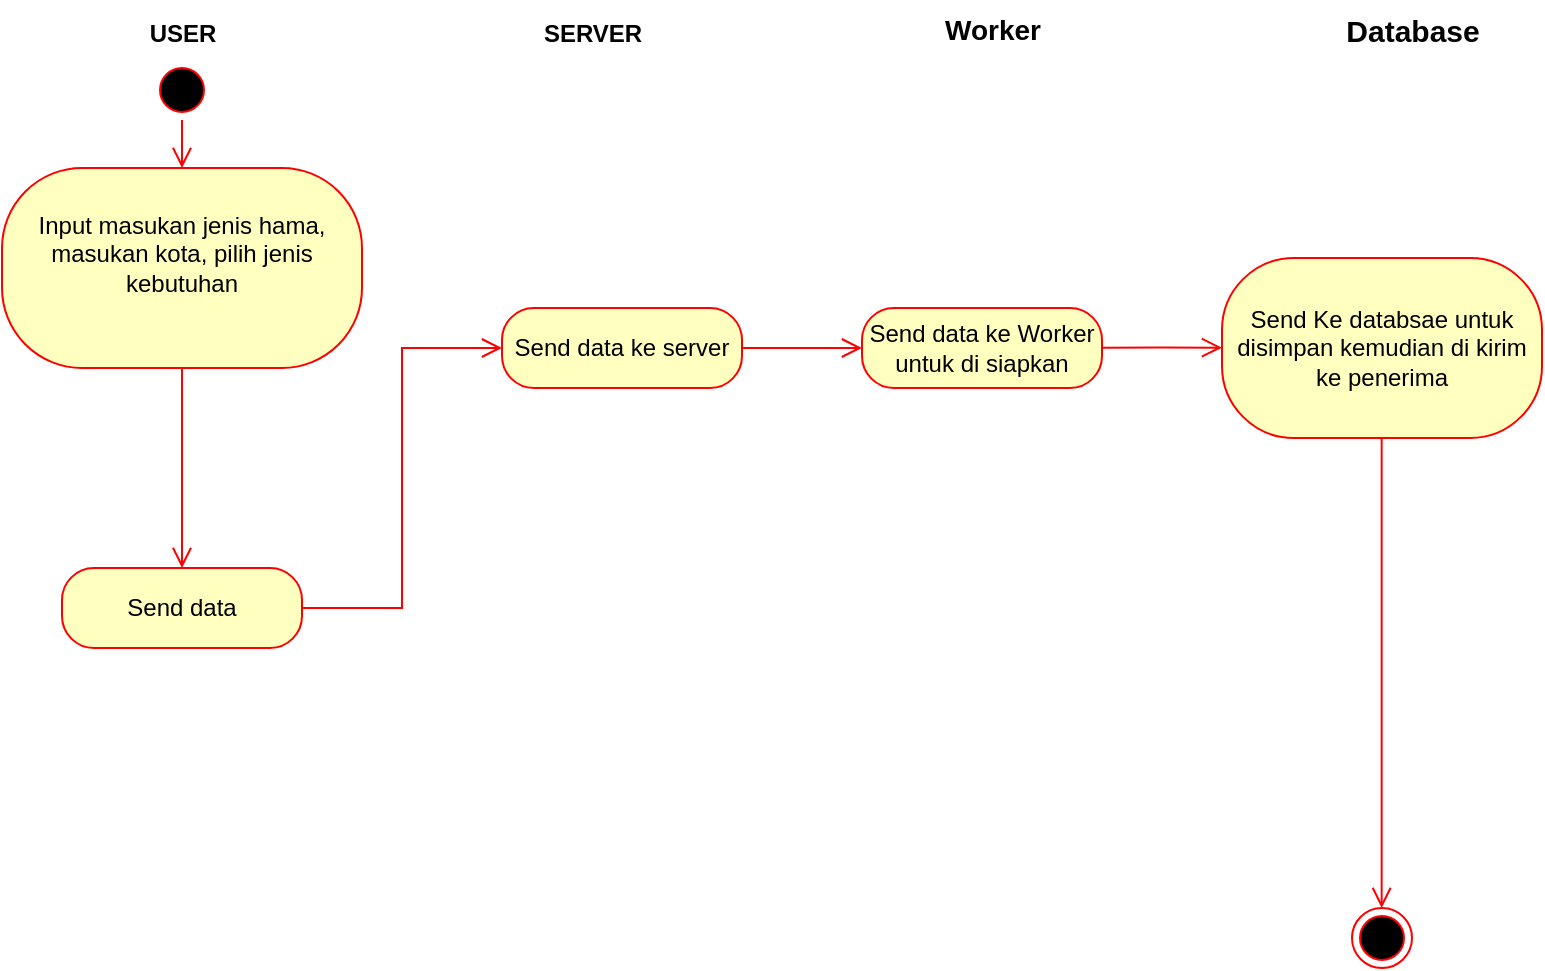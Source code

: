 <mxfile version="24.7.8" pages="2">
  <diagram name="Page-1" id="4rGjodRsTPPC2vz77WWb">
    <mxGraphModel dx="1434" dy="818" grid="1" gridSize="10" guides="1" tooltips="1" connect="1" arrows="1" fold="1" page="1" pageScale="1" pageWidth="850" pageHeight="1100" math="0" shadow="0">
      <root>
        <mxCell id="0" />
        <mxCell id="1" parent="0" />
        <mxCell id="UDhdAV5JtU_Sa8sB4PR5-5" value="" style="ellipse;html=1;shape=startState;fillColor=#000000;strokeColor=#ff0000;" parent="1" vertex="1">
          <mxGeometry x="85" y="426" width="30" height="30" as="geometry" />
        </mxCell>
        <mxCell id="UDhdAV5JtU_Sa8sB4PR5-6" value="" style="edgeStyle=orthogonalEdgeStyle;html=1;verticalAlign=bottom;endArrow=open;endSize=8;strokeColor=#ff0000;rounded=0;" parent="1" source="UDhdAV5JtU_Sa8sB4PR5-5" target="UDhdAV5JtU_Sa8sB4PR5-8" edge="1">
          <mxGeometry relative="1" as="geometry">
            <mxPoint x="70" y="510" as="targetPoint" />
          </mxGeometry>
        </mxCell>
        <mxCell id="UDhdAV5JtU_Sa8sB4PR5-7" value="USER" style="text;align=center;fontStyle=1;verticalAlign=middle;spacingLeft=3;spacingRight=3;strokeColor=none;rotatable=0;points=[[0,0.5],[1,0.5]];portConstraint=eastwest;html=1;" parent="1" vertex="1">
          <mxGeometry x="75" y="400" width="50" height="26" as="geometry" />
        </mxCell>
        <mxCell id="UDhdAV5JtU_Sa8sB4PR5-8" value="Input masukan jenis hama,&lt;div&gt;masukan kota, pilih jenis kebutuhan&lt;/div&gt;&lt;div&gt;&lt;br&gt;&lt;/div&gt;" style="rounded=1;whiteSpace=wrap;html=1;arcSize=40;fontColor=#000000;fillColor=#ffffc0;strokeColor=#ff0000;" parent="1" vertex="1">
          <mxGeometry x="10" y="480" width="180" height="100" as="geometry" />
        </mxCell>
        <mxCell id="UDhdAV5JtU_Sa8sB4PR5-9" value="" style="edgeStyle=orthogonalEdgeStyle;html=1;verticalAlign=bottom;endArrow=open;endSize=8;strokeColor=#ff0000;rounded=0;" parent="1" source="UDhdAV5JtU_Sa8sB4PR5-8" target="UDhdAV5JtU_Sa8sB4PR5-10" edge="1">
          <mxGeometry relative="1" as="geometry">
            <mxPoint x="75" y="630" as="targetPoint" />
          </mxGeometry>
        </mxCell>
        <mxCell id="UDhdAV5JtU_Sa8sB4PR5-10" value="Send data" style="rounded=1;whiteSpace=wrap;html=1;arcSize=40;fontColor=#000000;fillColor=#ffffc0;strokeColor=#ff0000;" parent="1" vertex="1">
          <mxGeometry x="40" y="680" width="120" height="40" as="geometry" />
        </mxCell>
        <mxCell id="UDhdAV5JtU_Sa8sB4PR5-11" value="" style="edgeStyle=orthogonalEdgeStyle;html=1;verticalAlign=bottom;endArrow=open;endSize=8;strokeColor=#ff0000;rounded=0;entryX=0;entryY=0.5;entryDx=0;entryDy=0;" parent="1" source="UDhdAV5JtU_Sa8sB4PR5-10" target="UDhdAV5JtU_Sa8sB4PR5-14" edge="1">
          <mxGeometry relative="1" as="geometry">
            <mxPoint x="75" y="750" as="targetPoint" />
          </mxGeometry>
        </mxCell>
        <mxCell id="UDhdAV5JtU_Sa8sB4PR5-12" value="SERVER" style="text;align=center;fontStyle=1;verticalAlign=middle;spacingLeft=3;spacingRight=3;strokeColor=none;rotatable=0;points=[[0,0.5],[1,0.5]];portConstraint=eastwest;html=1;" parent="1" vertex="1">
          <mxGeometry x="275" y="400" width="60" height="26" as="geometry" />
        </mxCell>
        <mxCell id="UDhdAV5JtU_Sa8sB4PR5-14" value="Send data ke server" style="rounded=1;whiteSpace=wrap;html=1;arcSize=40;fontColor=#000000;fillColor=#ffffc0;strokeColor=#ff0000;" parent="1" vertex="1">
          <mxGeometry x="260" y="550" width="120" height="40" as="geometry" />
        </mxCell>
        <mxCell id="UDhdAV5JtU_Sa8sB4PR5-15" value="" style="edgeStyle=orthogonalEdgeStyle;html=1;verticalAlign=bottom;endArrow=open;endSize=8;strokeColor=#ff0000;rounded=0;" parent="1" edge="1">
          <mxGeometry relative="1" as="geometry">
            <mxPoint x="699.83" y="850" as="targetPoint" />
            <mxPoint x="699.83" y="610" as="sourcePoint" />
          </mxGeometry>
        </mxCell>
        <mxCell id="UDhdAV5JtU_Sa8sB4PR5-16" value="" style="ellipse;html=1;shape=endState;fillColor=#000000;strokeColor=#ff0000;" parent="1" vertex="1">
          <mxGeometry x="685" y="850" width="30" height="30" as="geometry" />
        </mxCell>
        <mxCell id="UAwRlhiWpnlL1D8LSpwE-2" value="&lt;b style=&quot;font-size: 14px;&quot;&gt;&lt;font style=&quot;font-size: 14px;&quot;&gt;Worker&lt;/font&gt;&lt;/b&gt;" style="text;html=1;align=center;verticalAlign=middle;resizable=0;points=[];autosize=1;strokeColor=none;fillColor=none;fontSize=14;" vertex="1" parent="1">
          <mxGeometry x="470" y="396" width="70" height="30" as="geometry" />
        </mxCell>
        <mxCell id="UAwRlhiWpnlL1D8LSpwE-3" value="Send data ke Worker untuk di siapkan" style="rounded=1;whiteSpace=wrap;html=1;arcSize=40;fontColor=#000000;fillColor=#ffffc0;strokeColor=#ff0000;" vertex="1" parent="1">
          <mxGeometry x="440" y="550" width="120" height="40" as="geometry" />
        </mxCell>
        <mxCell id="UAwRlhiWpnlL1D8LSpwE-5" value="" style="html=1;verticalAlign=bottom;endArrow=open;endSize=8;strokeColor=#ff0000;rounded=0;exitX=1;exitY=0.5;exitDx=0;exitDy=0;entryX=0;entryY=0.5;entryDx=0;entryDy=0;" edge="1" parent="1" source="UDhdAV5JtU_Sa8sB4PR5-14" target="UAwRlhiWpnlL1D8LSpwE-3">
          <mxGeometry relative="1" as="geometry">
            <mxPoint x="570" y="580" as="targetPoint" />
            <mxPoint x="450" y="600" as="sourcePoint" />
          </mxGeometry>
        </mxCell>
        <mxCell id="UAwRlhiWpnlL1D8LSpwE-6" value="Database" style="text;html=1;align=center;verticalAlign=middle;resizable=0;points=[];autosize=1;strokeColor=none;fillColor=none;fontSize=15;fontStyle=1" vertex="1" parent="1">
          <mxGeometry x="670" y="396" width="90" height="30" as="geometry" />
        </mxCell>
        <mxCell id="UAwRlhiWpnlL1D8LSpwE-7" value="Send Ke databsae untuk disimpan kemudian di kirim ke penerima" style="rounded=1;whiteSpace=wrap;html=1;arcSize=40;fontColor=#000000;fillColor=#ffffc0;strokeColor=#ff0000;" vertex="1" parent="1">
          <mxGeometry x="620" y="525" width="160" height="90" as="geometry" />
        </mxCell>
        <mxCell id="UAwRlhiWpnlL1D8LSpwE-8" value="" style="html=1;verticalAlign=bottom;endArrow=open;endSize=8;strokeColor=#ff0000;rounded=0;" edge="1" parent="1" source="UAwRlhiWpnlL1D8LSpwE-3" target="UAwRlhiWpnlL1D8LSpwE-7">
          <mxGeometry relative="1" as="geometry">
            <mxPoint x="620" y="569.76" as="targetPoint" />
            <mxPoint x="560" y="569.76" as="sourcePoint" />
            <Array as="points">
              <mxPoint x="590" y="569.76" />
            </Array>
          </mxGeometry>
        </mxCell>
      </root>
    </mxGraphModel>
  </diagram>
  <diagram id="NpvDxgAQevlgaFgcMFma" name="Page-2">
    <mxGraphModel dx="1434" dy="818" grid="1" gridSize="10" guides="1" tooltips="1" connect="1" arrows="1" fold="1" page="1" pageScale="1" pageWidth="850" pageHeight="1100" math="0" shadow="0">
      <root>
        <mxCell id="0" />
        <mxCell id="1" parent="0" />
      </root>
    </mxGraphModel>
  </diagram>
</mxfile>

